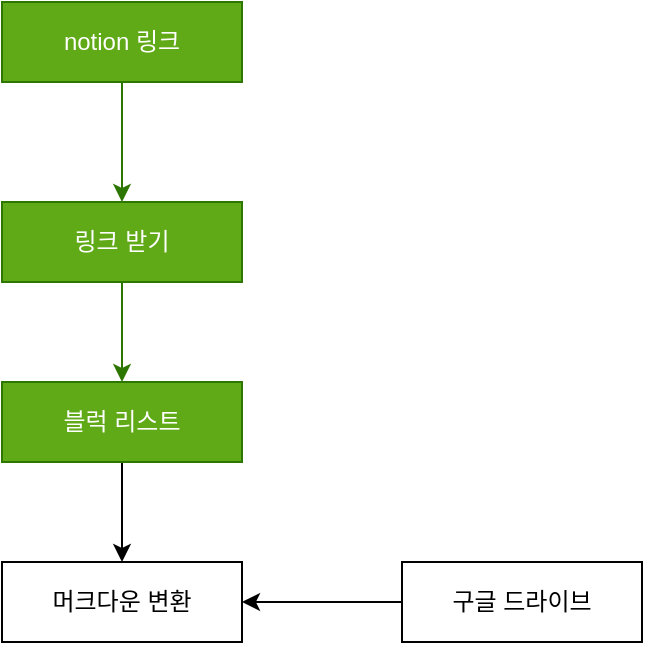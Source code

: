 <mxfile version="15.8.7" type="device"><diagram id="IP5mylYuh74S_RcYPe23" name="페이지-1"><mxGraphModel dx="630" dy="409" grid="1" gridSize="10" guides="1" tooltips="1" connect="1" arrows="1" fold="1" page="1" pageScale="1" pageWidth="10000" pageHeight="10000" math="0" shadow="0"><root><mxCell id="0"/><mxCell id="1" parent="0"/><mxCell id="LXgCTADbV5FrcCXR8fQr-4" value="" style="edgeStyle=orthogonalEdgeStyle;rounded=0;orthogonalLoop=1;jettySize=auto;html=1;fillColor=#60a917;strokeColor=#2D7600;" edge="1" parent="1" source="LXgCTADbV5FrcCXR8fQr-1" target="LXgCTADbV5FrcCXR8fQr-3"><mxGeometry relative="1" as="geometry"/></mxCell><mxCell id="LXgCTADbV5FrcCXR8fQr-1" value="notion 링크" style="rounded=0;whiteSpace=wrap;html=1;fillColor=#60a917;fontColor=#ffffff;strokeColor=#2D7600;" vertex="1" parent="1"><mxGeometry x="520" y="280" width="120" height="40" as="geometry"/></mxCell><mxCell id="LXgCTADbV5FrcCXR8fQr-6" value="" style="edgeStyle=orthogonalEdgeStyle;rounded=0;orthogonalLoop=1;jettySize=auto;html=1;fillColor=#60a917;strokeColor=#2D7600;" edge="1" parent="1" source="LXgCTADbV5FrcCXR8fQr-3" target="LXgCTADbV5FrcCXR8fQr-5"><mxGeometry relative="1" as="geometry"/></mxCell><mxCell id="LXgCTADbV5FrcCXR8fQr-3" value="링크 받기" style="rounded=0;whiteSpace=wrap;html=1;fillColor=#60a917;fontColor=#ffffff;strokeColor=#2D7600;" vertex="1" parent="1"><mxGeometry x="520" y="380" width="120" height="40" as="geometry"/></mxCell><mxCell id="LXgCTADbV5FrcCXR8fQr-8" value="" style="edgeStyle=orthogonalEdgeStyle;rounded=0;orthogonalLoop=1;jettySize=auto;html=1;" edge="1" parent="1" source="LXgCTADbV5FrcCXR8fQr-5" target="LXgCTADbV5FrcCXR8fQr-7"><mxGeometry relative="1" as="geometry"/></mxCell><mxCell id="LXgCTADbV5FrcCXR8fQr-5" value="블럭 리스트" style="rounded=0;whiteSpace=wrap;html=1;fillColor=#60a917;fontColor=#ffffff;strokeColor=#2D7600;" vertex="1" parent="1"><mxGeometry x="520" y="470" width="120" height="40" as="geometry"/></mxCell><mxCell id="LXgCTADbV5FrcCXR8fQr-7" value="머크다운 변환" style="rounded=0;whiteSpace=wrap;html=1;" vertex="1" parent="1"><mxGeometry x="520" y="560" width="120" height="40" as="geometry"/></mxCell><mxCell id="LXgCTADbV5FrcCXR8fQr-10" value="" style="edgeStyle=orthogonalEdgeStyle;rounded=0;orthogonalLoop=1;jettySize=auto;html=1;" edge="1" parent="1" source="LXgCTADbV5FrcCXR8fQr-9" target="LXgCTADbV5FrcCXR8fQr-7"><mxGeometry relative="1" as="geometry"/></mxCell><mxCell id="LXgCTADbV5FrcCXR8fQr-9" value="구글 드라이브" style="rounded=0;whiteSpace=wrap;html=1;" vertex="1" parent="1"><mxGeometry x="720" y="560" width="120" height="40" as="geometry"/></mxCell></root></mxGraphModel></diagram></mxfile>